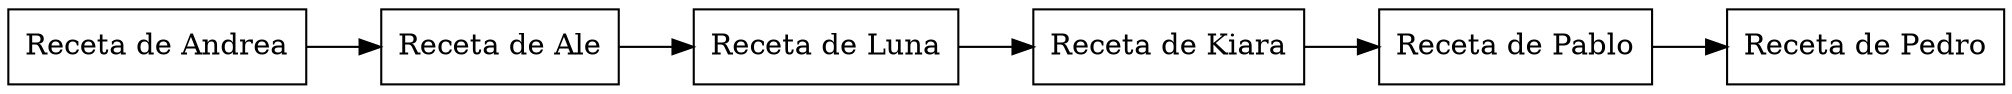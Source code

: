 digraph Cola {
 rankdir=LR; node [shape=record]; 
nodo0 [label="{ Receta de Andrea }"];
nodo0 -> nodo1;
nodo1 [label="{ Receta de Ale }"];
nodo1 -> nodo2;
nodo2 [label="{ Receta de Luna }"];
nodo2 -> nodo3;
nodo3 [label="{ Receta de Kiara }"];
nodo3 -> nodo4;
nodo4 [label="{ Receta de Pablo }"];
nodo4 -> nodo5;
nodo5 [label="{ Receta de Pedro }"];
}